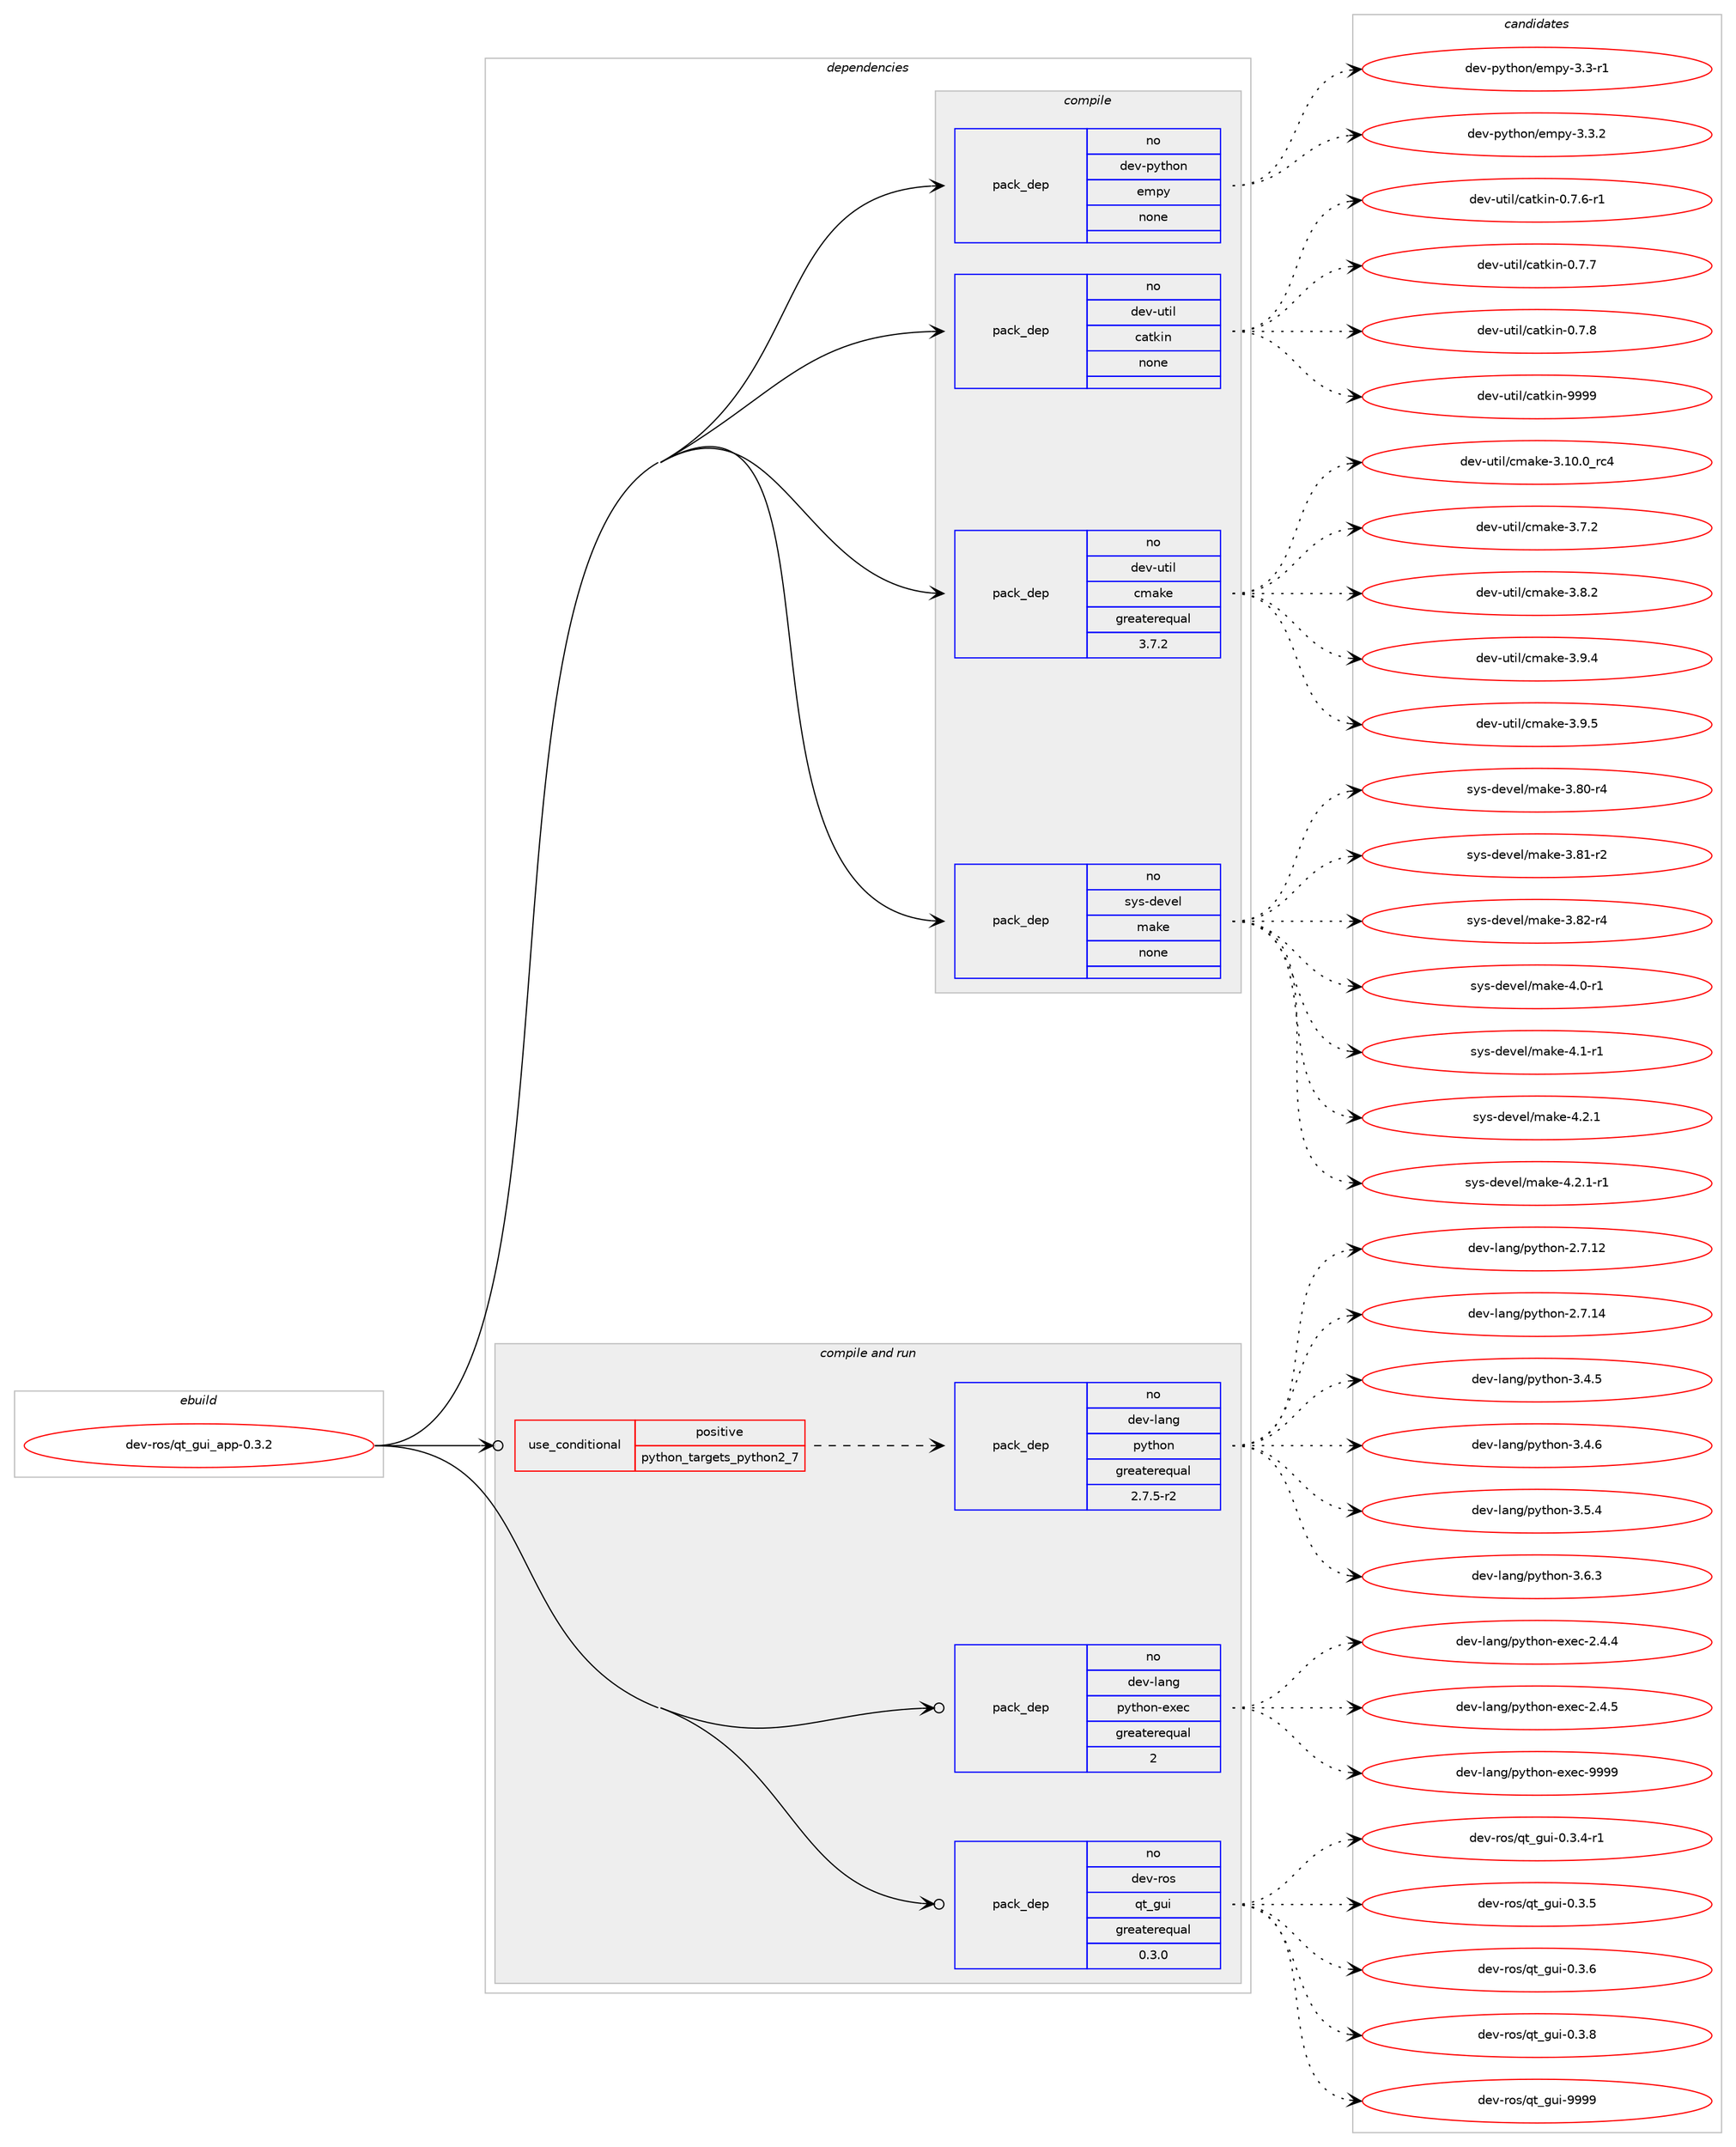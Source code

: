 digraph prolog {

# *************
# Graph options
# *************

newrank=true;
concentrate=true;
compound=true;
graph [rankdir=LR,fontname=Helvetica,fontsize=10,ranksep=1.5];#, ranksep=2.5, nodesep=0.2];
edge  [arrowhead=vee];
node  [fontname=Helvetica,fontsize=10];

# **********
# The ebuild
# **********

subgraph cluster_leftcol {
color=gray;
rank=same;
label=<<i>ebuild</i>>;
id [label="dev-ros/qt_gui_app-0.3.2", color=red, width=4, href="../dev-ros/qt_gui_app-0.3.2.svg"];
}

# ****************
# The dependencies
# ****************

subgraph cluster_midcol {
color=gray;
label=<<i>dependencies</i>>;
subgraph cluster_compile {
fillcolor="#eeeeee";
style=filled;
label=<<i>compile</i>>;
subgraph pack156927 {
dependency207115 [label=<<TABLE BORDER="0" CELLBORDER="1" CELLSPACING="0" CELLPADDING="4" WIDTH="220"><TR><TD ROWSPAN="6" CELLPADDING="30">pack_dep</TD></TR><TR><TD WIDTH="110">no</TD></TR><TR><TD>dev-python</TD></TR><TR><TD>empy</TD></TR><TR><TD>none</TD></TR><TR><TD></TD></TR></TABLE>>, shape=none, color=blue];
}
id:e -> dependency207115:w [weight=20,style="solid",arrowhead="vee"];
subgraph pack156928 {
dependency207116 [label=<<TABLE BORDER="0" CELLBORDER="1" CELLSPACING="0" CELLPADDING="4" WIDTH="220"><TR><TD ROWSPAN="6" CELLPADDING="30">pack_dep</TD></TR><TR><TD WIDTH="110">no</TD></TR><TR><TD>dev-util</TD></TR><TR><TD>catkin</TD></TR><TR><TD>none</TD></TR><TR><TD></TD></TR></TABLE>>, shape=none, color=blue];
}
id:e -> dependency207116:w [weight=20,style="solid",arrowhead="vee"];
subgraph pack156929 {
dependency207117 [label=<<TABLE BORDER="0" CELLBORDER="1" CELLSPACING="0" CELLPADDING="4" WIDTH="220"><TR><TD ROWSPAN="6" CELLPADDING="30">pack_dep</TD></TR><TR><TD WIDTH="110">no</TD></TR><TR><TD>dev-util</TD></TR><TR><TD>cmake</TD></TR><TR><TD>greaterequal</TD></TR><TR><TD>3.7.2</TD></TR></TABLE>>, shape=none, color=blue];
}
id:e -> dependency207117:w [weight=20,style="solid",arrowhead="vee"];
subgraph pack156930 {
dependency207118 [label=<<TABLE BORDER="0" CELLBORDER="1" CELLSPACING="0" CELLPADDING="4" WIDTH="220"><TR><TD ROWSPAN="6" CELLPADDING="30">pack_dep</TD></TR><TR><TD WIDTH="110">no</TD></TR><TR><TD>sys-devel</TD></TR><TR><TD>make</TD></TR><TR><TD>none</TD></TR><TR><TD></TD></TR></TABLE>>, shape=none, color=blue];
}
id:e -> dependency207118:w [weight=20,style="solid",arrowhead="vee"];
}
subgraph cluster_compileandrun {
fillcolor="#eeeeee";
style=filled;
label=<<i>compile and run</i>>;
subgraph cond46201 {
dependency207119 [label=<<TABLE BORDER="0" CELLBORDER="1" CELLSPACING="0" CELLPADDING="4"><TR><TD ROWSPAN="3" CELLPADDING="10">use_conditional</TD></TR><TR><TD>positive</TD></TR><TR><TD>python_targets_python2_7</TD></TR></TABLE>>, shape=none, color=red];
subgraph pack156931 {
dependency207120 [label=<<TABLE BORDER="0" CELLBORDER="1" CELLSPACING="0" CELLPADDING="4" WIDTH="220"><TR><TD ROWSPAN="6" CELLPADDING="30">pack_dep</TD></TR><TR><TD WIDTH="110">no</TD></TR><TR><TD>dev-lang</TD></TR><TR><TD>python</TD></TR><TR><TD>greaterequal</TD></TR><TR><TD>2.7.5-r2</TD></TR></TABLE>>, shape=none, color=blue];
}
dependency207119:e -> dependency207120:w [weight=20,style="dashed",arrowhead="vee"];
}
id:e -> dependency207119:w [weight=20,style="solid",arrowhead="odotvee"];
subgraph pack156932 {
dependency207121 [label=<<TABLE BORDER="0" CELLBORDER="1" CELLSPACING="0" CELLPADDING="4" WIDTH="220"><TR><TD ROWSPAN="6" CELLPADDING="30">pack_dep</TD></TR><TR><TD WIDTH="110">no</TD></TR><TR><TD>dev-lang</TD></TR><TR><TD>python-exec</TD></TR><TR><TD>greaterequal</TD></TR><TR><TD>2</TD></TR></TABLE>>, shape=none, color=blue];
}
id:e -> dependency207121:w [weight=20,style="solid",arrowhead="odotvee"];
subgraph pack156933 {
dependency207122 [label=<<TABLE BORDER="0" CELLBORDER="1" CELLSPACING="0" CELLPADDING="4" WIDTH="220"><TR><TD ROWSPAN="6" CELLPADDING="30">pack_dep</TD></TR><TR><TD WIDTH="110">no</TD></TR><TR><TD>dev-ros</TD></TR><TR><TD>qt_gui</TD></TR><TR><TD>greaterequal</TD></TR><TR><TD>0.3.0</TD></TR></TABLE>>, shape=none, color=blue];
}
id:e -> dependency207122:w [weight=20,style="solid",arrowhead="odotvee"];
}
subgraph cluster_run {
fillcolor="#eeeeee";
style=filled;
label=<<i>run</i>>;
}
}

# **************
# The candidates
# **************

subgraph cluster_choices {
rank=same;
color=gray;
label=<<i>candidates</i>>;

subgraph choice156927 {
color=black;
nodesep=1;
choice1001011184511212111610411111047101109112121455146514511449 [label="dev-python/empy-3.3-r1", color=red, width=4,href="../dev-python/empy-3.3-r1.svg"];
choice1001011184511212111610411111047101109112121455146514650 [label="dev-python/empy-3.3.2", color=red, width=4,href="../dev-python/empy-3.3.2.svg"];
dependency207115:e -> choice1001011184511212111610411111047101109112121455146514511449:w [style=dotted,weight="100"];
dependency207115:e -> choice1001011184511212111610411111047101109112121455146514650:w [style=dotted,weight="100"];
}
subgraph choice156928 {
color=black;
nodesep=1;
choice100101118451171161051084799971161071051104548465546544511449 [label="dev-util/catkin-0.7.6-r1", color=red, width=4,href="../dev-util/catkin-0.7.6-r1.svg"];
choice10010111845117116105108479997116107105110454846554655 [label="dev-util/catkin-0.7.7", color=red, width=4,href="../dev-util/catkin-0.7.7.svg"];
choice10010111845117116105108479997116107105110454846554656 [label="dev-util/catkin-0.7.8", color=red, width=4,href="../dev-util/catkin-0.7.8.svg"];
choice100101118451171161051084799971161071051104557575757 [label="dev-util/catkin-9999", color=red, width=4,href="../dev-util/catkin-9999.svg"];
dependency207116:e -> choice100101118451171161051084799971161071051104548465546544511449:w [style=dotted,weight="100"];
dependency207116:e -> choice10010111845117116105108479997116107105110454846554655:w [style=dotted,weight="100"];
dependency207116:e -> choice10010111845117116105108479997116107105110454846554656:w [style=dotted,weight="100"];
dependency207116:e -> choice100101118451171161051084799971161071051104557575757:w [style=dotted,weight="100"];
}
subgraph choice156929 {
color=black;
nodesep=1;
choice1001011184511711610510847991099710710145514649484648951149952 [label="dev-util/cmake-3.10.0_rc4", color=red, width=4,href="../dev-util/cmake-3.10.0_rc4.svg"];
choice10010111845117116105108479910997107101455146554650 [label="dev-util/cmake-3.7.2", color=red, width=4,href="../dev-util/cmake-3.7.2.svg"];
choice10010111845117116105108479910997107101455146564650 [label="dev-util/cmake-3.8.2", color=red, width=4,href="../dev-util/cmake-3.8.2.svg"];
choice10010111845117116105108479910997107101455146574652 [label="dev-util/cmake-3.9.4", color=red, width=4,href="../dev-util/cmake-3.9.4.svg"];
choice10010111845117116105108479910997107101455146574653 [label="dev-util/cmake-3.9.5", color=red, width=4,href="../dev-util/cmake-3.9.5.svg"];
dependency207117:e -> choice1001011184511711610510847991099710710145514649484648951149952:w [style=dotted,weight="100"];
dependency207117:e -> choice10010111845117116105108479910997107101455146554650:w [style=dotted,weight="100"];
dependency207117:e -> choice10010111845117116105108479910997107101455146564650:w [style=dotted,weight="100"];
dependency207117:e -> choice10010111845117116105108479910997107101455146574652:w [style=dotted,weight="100"];
dependency207117:e -> choice10010111845117116105108479910997107101455146574653:w [style=dotted,weight="100"];
}
subgraph choice156930 {
color=black;
nodesep=1;
choice11512111545100101118101108471099710710145514656484511452 [label="sys-devel/make-3.80-r4", color=red, width=4,href="../sys-devel/make-3.80-r4.svg"];
choice11512111545100101118101108471099710710145514656494511450 [label="sys-devel/make-3.81-r2", color=red, width=4,href="../sys-devel/make-3.81-r2.svg"];
choice11512111545100101118101108471099710710145514656504511452 [label="sys-devel/make-3.82-r4", color=red, width=4,href="../sys-devel/make-3.82-r4.svg"];
choice115121115451001011181011084710997107101455246484511449 [label="sys-devel/make-4.0-r1", color=red, width=4,href="../sys-devel/make-4.0-r1.svg"];
choice115121115451001011181011084710997107101455246494511449 [label="sys-devel/make-4.1-r1", color=red, width=4,href="../sys-devel/make-4.1-r1.svg"];
choice115121115451001011181011084710997107101455246504649 [label="sys-devel/make-4.2.1", color=red, width=4,href="../sys-devel/make-4.2.1.svg"];
choice1151211154510010111810110847109971071014552465046494511449 [label="sys-devel/make-4.2.1-r1", color=red, width=4,href="../sys-devel/make-4.2.1-r1.svg"];
dependency207118:e -> choice11512111545100101118101108471099710710145514656484511452:w [style=dotted,weight="100"];
dependency207118:e -> choice11512111545100101118101108471099710710145514656494511450:w [style=dotted,weight="100"];
dependency207118:e -> choice11512111545100101118101108471099710710145514656504511452:w [style=dotted,weight="100"];
dependency207118:e -> choice115121115451001011181011084710997107101455246484511449:w [style=dotted,weight="100"];
dependency207118:e -> choice115121115451001011181011084710997107101455246494511449:w [style=dotted,weight="100"];
dependency207118:e -> choice115121115451001011181011084710997107101455246504649:w [style=dotted,weight="100"];
dependency207118:e -> choice1151211154510010111810110847109971071014552465046494511449:w [style=dotted,weight="100"];
}
subgraph choice156931 {
color=black;
nodesep=1;
choice10010111845108971101034711212111610411111045504655464950 [label="dev-lang/python-2.7.12", color=red, width=4,href="../dev-lang/python-2.7.12.svg"];
choice10010111845108971101034711212111610411111045504655464952 [label="dev-lang/python-2.7.14", color=red, width=4,href="../dev-lang/python-2.7.14.svg"];
choice100101118451089711010347112121116104111110455146524653 [label="dev-lang/python-3.4.5", color=red, width=4,href="../dev-lang/python-3.4.5.svg"];
choice100101118451089711010347112121116104111110455146524654 [label="dev-lang/python-3.4.6", color=red, width=4,href="../dev-lang/python-3.4.6.svg"];
choice100101118451089711010347112121116104111110455146534652 [label="dev-lang/python-3.5.4", color=red, width=4,href="../dev-lang/python-3.5.4.svg"];
choice100101118451089711010347112121116104111110455146544651 [label="dev-lang/python-3.6.3", color=red, width=4,href="../dev-lang/python-3.6.3.svg"];
dependency207120:e -> choice10010111845108971101034711212111610411111045504655464950:w [style=dotted,weight="100"];
dependency207120:e -> choice10010111845108971101034711212111610411111045504655464952:w [style=dotted,weight="100"];
dependency207120:e -> choice100101118451089711010347112121116104111110455146524653:w [style=dotted,weight="100"];
dependency207120:e -> choice100101118451089711010347112121116104111110455146524654:w [style=dotted,weight="100"];
dependency207120:e -> choice100101118451089711010347112121116104111110455146534652:w [style=dotted,weight="100"];
dependency207120:e -> choice100101118451089711010347112121116104111110455146544651:w [style=dotted,weight="100"];
}
subgraph choice156932 {
color=black;
nodesep=1;
choice1001011184510897110103471121211161041111104510112010199455046524652 [label="dev-lang/python-exec-2.4.4", color=red, width=4,href="../dev-lang/python-exec-2.4.4.svg"];
choice1001011184510897110103471121211161041111104510112010199455046524653 [label="dev-lang/python-exec-2.4.5", color=red, width=4,href="../dev-lang/python-exec-2.4.5.svg"];
choice10010111845108971101034711212111610411111045101120101994557575757 [label="dev-lang/python-exec-9999", color=red, width=4,href="../dev-lang/python-exec-9999.svg"];
dependency207121:e -> choice1001011184510897110103471121211161041111104510112010199455046524652:w [style=dotted,weight="100"];
dependency207121:e -> choice1001011184510897110103471121211161041111104510112010199455046524653:w [style=dotted,weight="100"];
dependency207121:e -> choice10010111845108971101034711212111610411111045101120101994557575757:w [style=dotted,weight="100"];
}
subgraph choice156933 {
color=black;
nodesep=1;
choice1001011184511411111547113116951031171054548465146524511449 [label="dev-ros/qt_gui-0.3.4-r1", color=red, width=4,href="../dev-ros/qt_gui-0.3.4-r1.svg"];
choice100101118451141111154711311695103117105454846514653 [label="dev-ros/qt_gui-0.3.5", color=red, width=4,href="../dev-ros/qt_gui-0.3.5.svg"];
choice100101118451141111154711311695103117105454846514654 [label="dev-ros/qt_gui-0.3.6", color=red, width=4,href="../dev-ros/qt_gui-0.3.6.svg"];
choice100101118451141111154711311695103117105454846514656 [label="dev-ros/qt_gui-0.3.8", color=red, width=4,href="../dev-ros/qt_gui-0.3.8.svg"];
choice1001011184511411111547113116951031171054557575757 [label="dev-ros/qt_gui-9999", color=red, width=4,href="../dev-ros/qt_gui-9999.svg"];
dependency207122:e -> choice1001011184511411111547113116951031171054548465146524511449:w [style=dotted,weight="100"];
dependency207122:e -> choice100101118451141111154711311695103117105454846514653:w [style=dotted,weight="100"];
dependency207122:e -> choice100101118451141111154711311695103117105454846514654:w [style=dotted,weight="100"];
dependency207122:e -> choice100101118451141111154711311695103117105454846514656:w [style=dotted,weight="100"];
dependency207122:e -> choice1001011184511411111547113116951031171054557575757:w [style=dotted,weight="100"];
}
}

}
